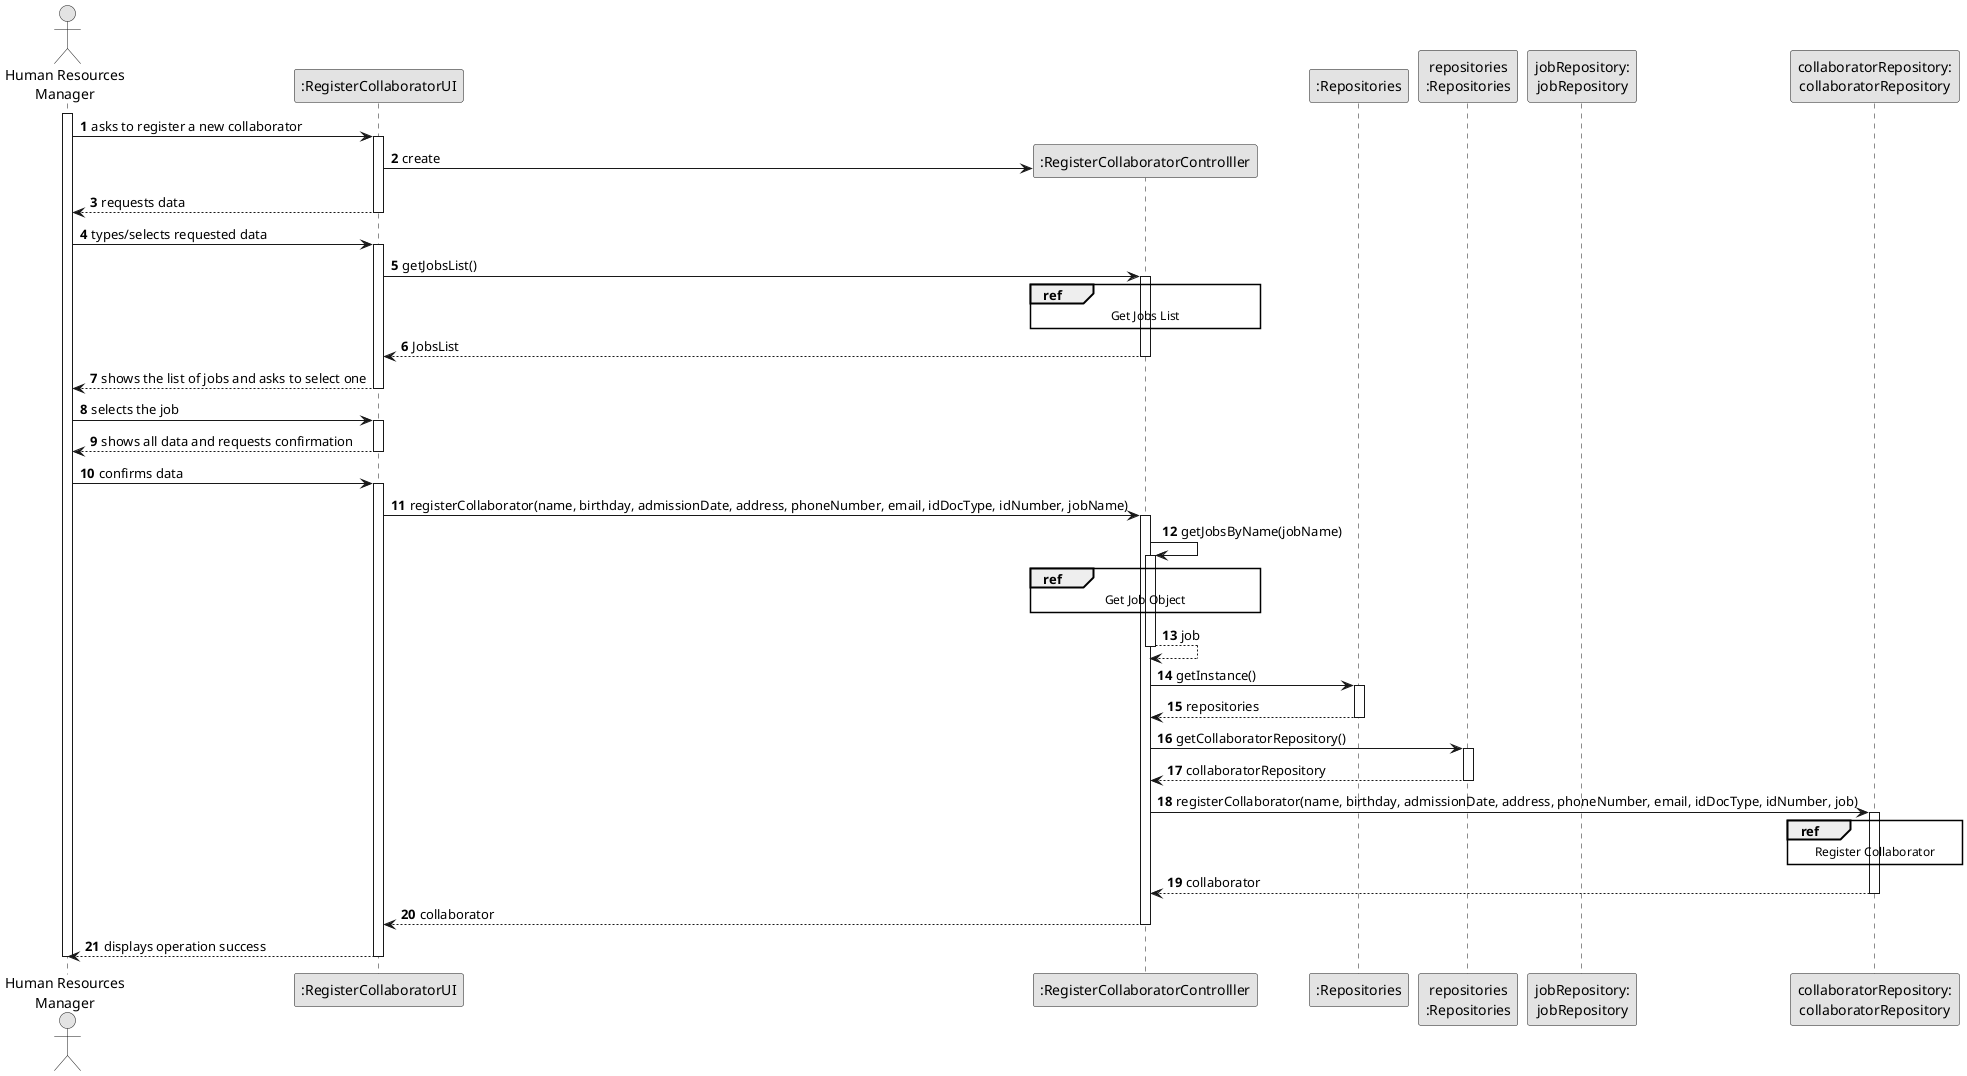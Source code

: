 @startuml
skinparam monochrome true
skinparam packageStyle rectangle
skinparam shadowing false

autonumber

'hide footbox
actor "Human Resources\nManager" as HRM
participant ":RegisterCollaboratorUI" as UI
participant ":RegisterCollaboratorControlller" as CTRL
participant ":Repositories" as REP
participant "repositories\n:Repositories" as REPS
participant "jobRepository:\njobRepository" as jobRepository
participant "collaboratorRepository:\ncollaboratorRepository" as collaboratorRepository

activate HRM

    HRM -> UI : asks to register a new collaborator
    activate UI

        UI -> CTRL** : create

    UI --> HRM : requests data
    deactivate UI

    HRM -> UI : types/selects requested data
    activate UI

        UI -> CTRL : getJobsList()
        activate CTRL

            ref over CTRL
                Get Jobs List
            end ref

        CTRL --> UI : JobsList
        deactivate CTRL

    UI --> HRM : shows the list of jobs and asks to select one
    deactivate UI

    HRM -> UI : selects the job
    activate UI

    UI --> HRM : shows all data and requests confirmation
    deactivate UI

    HRM -> UI : confirms data
    activate UI

        UI -> CTRL: registerCollaborator(name, birthday, admissionDate, address, phoneNumber, email, idDocType, idNumber, jobName)
        activate CTRL

            CTRL -> CTRL: getJobsByName(jobName)
            activate CTRL

                ref over CTRL
                    Get Job Object
                end ref

            CTRL --> CTRL: job
            deactivate CTRL

            CTRL -> REP: getInstance()
            activate REP

            REP --> CTRL: repositories
            deactivate REP

            CTRL -> REPS: getCollaboratorRepository()
            activate REPS

            REPS --> CTRL: collaboratorRepository
            deactivate REPS

            CTRL -> collaboratorRepository: registerCollaborator(name, birthday, admissionDate, address, phoneNumber, email, idDocType, idNumber, job)
            activate collaboratorRepository

                ref over collaboratorRepository
                    Register Collaborator
                end ref

            collaboratorRepository --> CTRL: collaborator
            deactivate collaboratorRepository

        CTRL --> UI: collaborator
        deactivate CTRL

    UI --> HRM: displays operation success
    deactivate UI

deactivate HRM

@enduml
